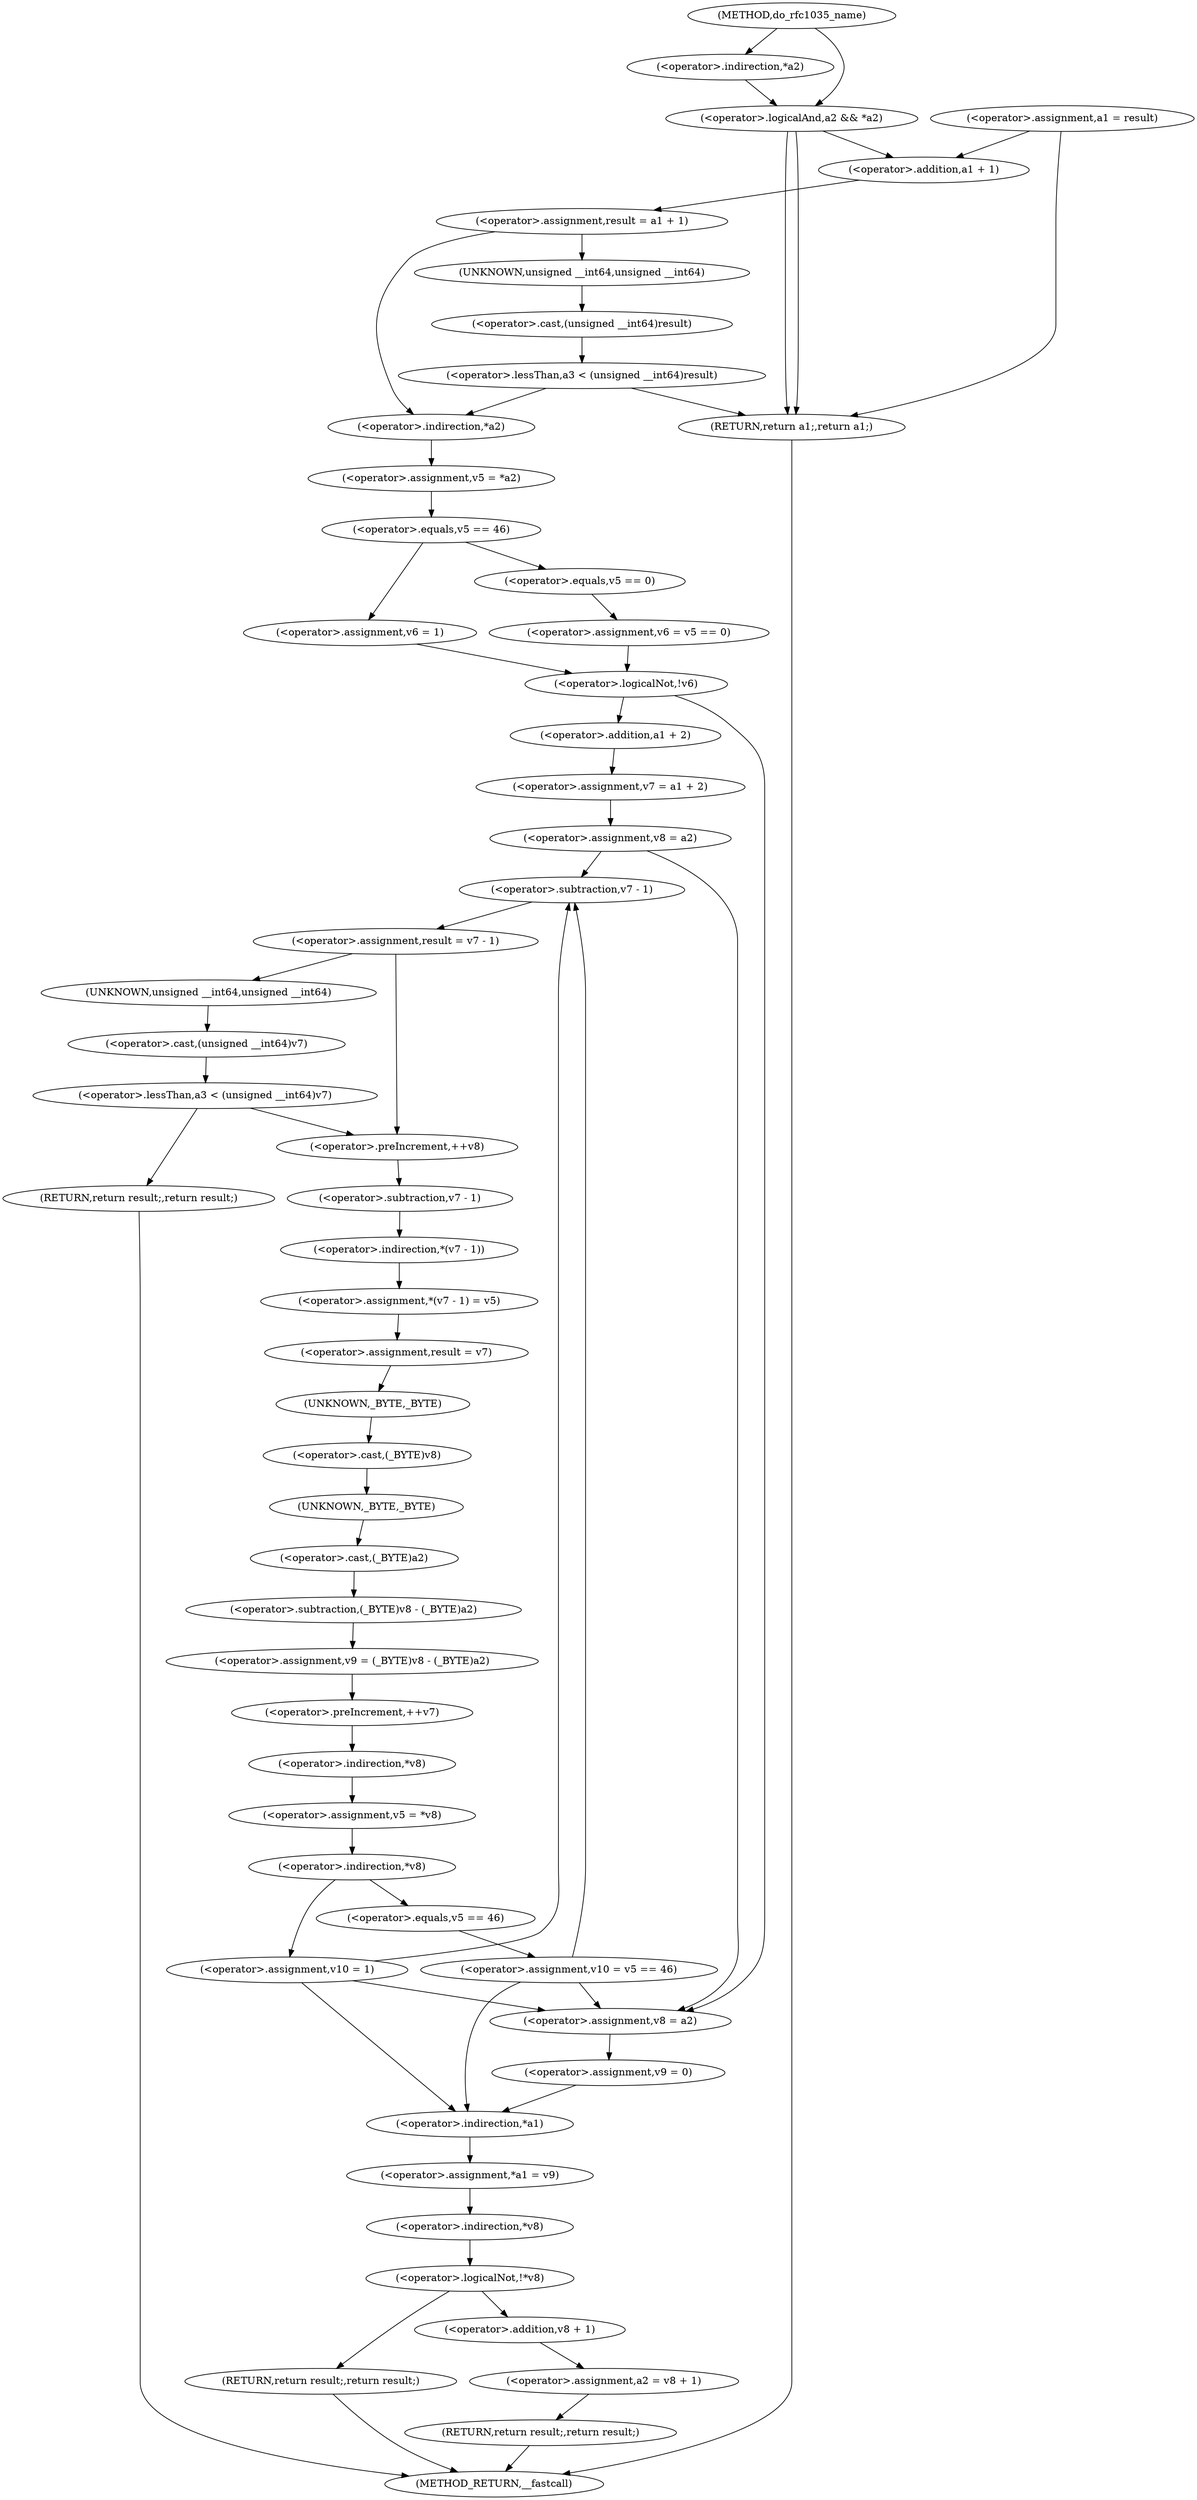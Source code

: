 digraph do_rfc1035_name {  
"1000121" [label = "(<operator>.logicalAnd,a2 && *a2)" ]
"1000123" [label = "(<operator>.indirection,*a2)" ]
"1000129" [label = "(<operator>.assignment,result = a1 + 1)" ]
"1000131" [label = "(<operator>.addition,a1 + 1)" ]
"1000138" [label = "(<operator>.lessThan,a3 < (unsigned __int64)result)" ]
"1000140" [label = "(<operator>.cast,(unsigned __int64)result)" ]
"1000141" [label = "(UNKNOWN,unsigned __int64,unsigned __int64)" ]
"1000144" [label = "(<operator>.assignment,v5 = *a2)" ]
"1000146" [label = "(<operator>.indirection,*a2)" ]
"1000149" [label = "(<operator>.equals,v5 == 46)" ]
"1000152" [label = "(<operator>.assignment,v6 = 1)" ]
"1000156" [label = "(<operator>.assignment,v6 = v5 == 0)" ]
"1000158" [label = "(<operator>.equals,v5 == 0)" ]
"1000162" [label = "(<operator>.logicalNot,!v6)" ]
"1000165" [label = "(<operator>.assignment,v7 = a1 + 2)" ]
"1000167" [label = "(<operator>.addition,a1 + 2)" ]
"1000170" [label = "(<operator>.assignment,v8 = a2)" ]
"1000176" [label = "(<operator>.assignment,result = v7 - 1)" ]
"1000178" [label = "(<operator>.subtraction,v7 - 1)" ]
"1000185" [label = "(<operator>.lessThan,a3 < (unsigned __int64)v7)" ]
"1000187" [label = "(<operator>.cast,(unsigned __int64)v7)" ]
"1000188" [label = "(UNKNOWN,unsigned __int64,unsigned __int64)" ]
"1000190" [label = "(RETURN,return result;,return result;)" ]
"1000192" [label = "(<operator>.preIncrement,++v8)" ]
"1000194" [label = "(<operator>.assignment,*(v7 - 1) = v5)" ]
"1000195" [label = "(<operator>.indirection,*(v7 - 1))" ]
"1000196" [label = "(<operator>.subtraction,v7 - 1)" ]
"1000200" [label = "(<operator>.assignment,result = v7)" ]
"1000203" [label = "(<operator>.assignment,v9 = (_BYTE)v8 - (_BYTE)a2)" ]
"1000205" [label = "(<operator>.subtraction,(_BYTE)v8 - (_BYTE)a2)" ]
"1000206" [label = "(<operator>.cast,(_BYTE)v8)" ]
"1000207" [label = "(UNKNOWN,_BYTE,_BYTE)" ]
"1000209" [label = "(<operator>.cast,(_BYTE)a2)" ]
"1000210" [label = "(UNKNOWN,_BYTE,_BYTE)" ]
"1000212" [label = "(<operator>.preIncrement,++v7)" ]
"1000214" [label = "(<operator>.assignment,v5 = *v8)" ]
"1000216" [label = "(<operator>.indirection,*v8)" ]
"1000219" [label = "(<operator>.indirection,*v8)" ]
"1000221" [label = "(<operator>.assignment,v10 = v5 == 46)" ]
"1000223" [label = "(<operator>.equals,v5 == 46)" ]
"1000227" [label = "(<operator>.assignment,v10 = 1)" ]
"1000233" [label = "(<operator>.assignment,v8 = a2)" ]
"1000236" [label = "(<operator>.assignment,v9 = 0)" ]
"1000240" [label = "(<operator>.assignment,*a1 = v9)" ]
"1000241" [label = "(<operator>.indirection,*a1)" ]
"1000245" [label = "(<operator>.logicalNot,!*v8)" ]
"1000246" [label = "(<operator>.indirection,*v8)" ]
"1000248" [label = "(RETURN,return result;,return result;)" ]
"1000250" [label = "(<operator>.assignment,a2 = v8 + 1)" ]
"1000252" [label = "(<operator>.addition,v8 + 1)" ]
"1000255" [label = "(RETURN,return result;,return result;)" ]
"1000257" [label = "(<operator>.assignment,a1 = result)" ]
"1000260" [label = "(RETURN,return a1;,return a1;)" ]
"1000108" [label = "(METHOD,do_rfc1035_name)" ]
"1000262" [label = "(METHOD_RETURN,__fastcall)" ]
  "1000121" -> "1000131" 
  "1000121" -> "1000260" 
  "1000121" -> "1000260" 
  "1000123" -> "1000121" 
  "1000129" -> "1000141" 
  "1000129" -> "1000146" 
  "1000131" -> "1000129" 
  "1000138" -> "1000260" 
  "1000138" -> "1000146" 
  "1000140" -> "1000138" 
  "1000141" -> "1000140" 
  "1000144" -> "1000149" 
  "1000146" -> "1000144" 
  "1000149" -> "1000152" 
  "1000149" -> "1000158" 
  "1000152" -> "1000162" 
  "1000156" -> "1000162" 
  "1000158" -> "1000156" 
  "1000162" -> "1000167" 
  "1000162" -> "1000233" 
  "1000165" -> "1000170" 
  "1000167" -> "1000165" 
  "1000170" -> "1000178" 
  "1000170" -> "1000233" 
  "1000176" -> "1000188" 
  "1000176" -> "1000192" 
  "1000178" -> "1000176" 
  "1000185" -> "1000190" 
  "1000185" -> "1000192" 
  "1000187" -> "1000185" 
  "1000188" -> "1000187" 
  "1000190" -> "1000262" 
  "1000192" -> "1000196" 
  "1000194" -> "1000200" 
  "1000195" -> "1000194" 
  "1000196" -> "1000195" 
  "1000200" -> "1000207" 
  "1000203" -> "1000212" 
  "1000205" -> "1000203" 
  "1000206" -> "1000210" 
  "1000207" -> "1000206" 
  "1000209" -> "1000205" 
  "1000210" -> "1000209" 
  "1000212" -> "1000216" 
  "1000214" -> "1000219" 
  "1000216" -> "1000214" 
  "1000219" -> "1000223" 
  "1000219" -> "1000227" 
  "1000221" -> "1000178" 
  "1000221" -> "1000233" 
  "1000221" -> "1000241" 
  "1000223" -> "1000221" 
  "1000227" -> "1000178" 
  "1000227" -> "1000233" 
  "1000227" -> "1000241" 
  "1000233" -> "1000236" 
  "1000236" -> "1000241" 
  "1000240" -> "1000246" 
  "1000241" -> "1000240" 
  "1000245" -> "1000248" 
  "1000245" -> "1000252" 
  "1000246" -> "1000245" 
  "1000248" -> "1000262" 
  "1000250" -> "1000255" 
  "1000252" -> "1000250" 
  "1000255" -> "1000262" 
  "1000257" -> "1000131" 
  "1000257" -> "1000260" 
  "1000260" -> "1000262" 
  "1000108" -> "1000121" 
  "1000108" -> "1000123" 
}

